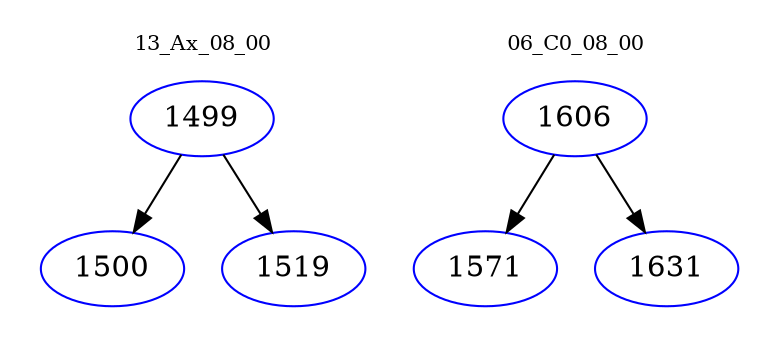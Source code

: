 digraph{
subgraph cluster_0 {
color = white
label = "13_Ax_08_00";
fontsize=10;
T0_1499 [label="1499", color="blue"]
T0_1499 -> T0_1500 [color="black"]
T0_1500 [label="1500", color="blue"]
T0_1499 -> T0_1519 [color="black"]
T0_1519 [label="1519", color="blue"]
}
subgraph cluster_1 {
color = white
label = "06_C0_08_00";
fontsize=10;
T1_1606 [label="1606", color="blue"]
T1_1606 -> T1_1571 [color="black"]
T1_1571 [label="1571", color="blue"]
T1_1606 -> T1_1631 [color="black"]
T1_1631 [label="1631", color="blue"]
}
}
